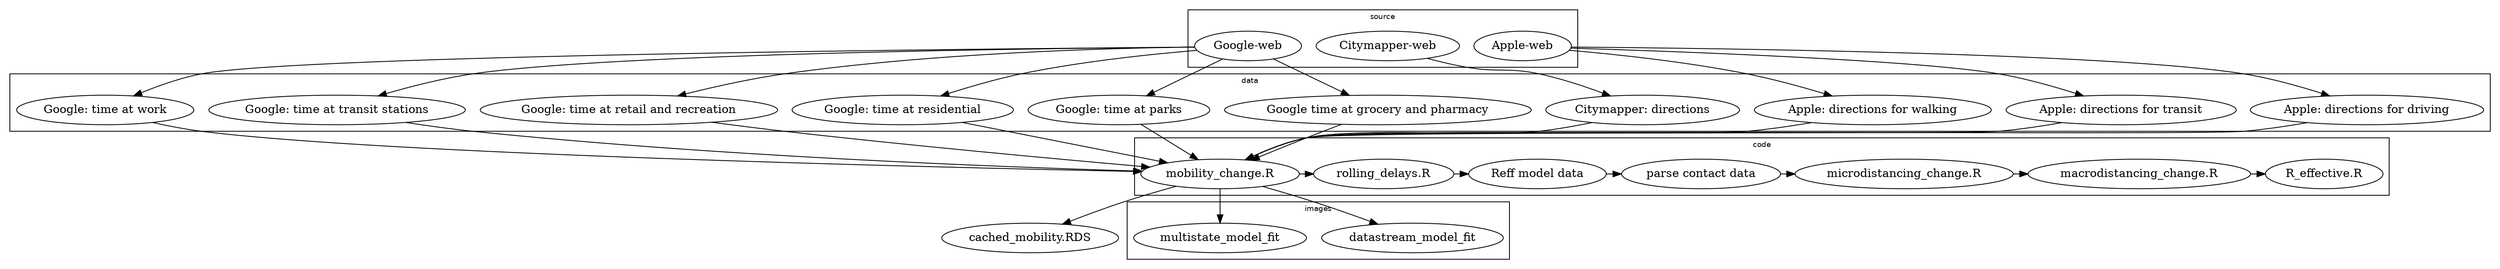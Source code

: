   digraph pipeline_flowchart {

  # a 'graph' statement
  graph [fontsize = 9
  fontname = Helvetica
  ]
  
  node []
  
  mob [label = "mobility_change.R"]
  rol [label = "rolling_delays.R"]
  rmd [label = "Reff model data"]
  par [label = "parse contact data"]
  mic [label = "microdistancing_change.R"]
  mac [label = "macrodistancing_change.R"]
  ref [label = "R_effective.R"]
  
  
  add [label = "Apple: directions for driving"]
  adt [label = "Apple: directions for transit"]
  adw [label = "Apple: directions for walking"]
  cmd [label = "Citymapper: directions"]
  gtg [label = "Google time at grocery and pharmacy"]
  gtp [label = "Google: time at parks"]
  gtr [label = "Google: time at residential"]
  grr [label = "Google: time at retail and recreation"]
  gtt [label = "Google: time at transit stations"]
  gtw [label = "Google: time at work"]
  
  app [label = "Apple-web"]
  cmp [label = "Citymapper-web"]
  goo [label = "Google-web"]
  
  cmo [label = "cached_mobility.RDS"]
  
  dmf [label = "datastream_model_fit"]
  mmf [label = "multistate_model_fit"]
    
  
  #{rank = same; mob; app;}
  #{rank = 2; rol}
  #{rank = 3; rmd}
  #{rank = 4; par}
  #{rank = 5; mic}
  #{rank = 6; mac}
  #{rank = 7; ref}

  
  subgraph cluster_code {
          label = "code";
          {rank = same;
          mob;
          rol;
          rmd;
          par;
          mic;
          mac;
          ref
          }
      }
  
  subgraph cluster_data {
    label = "data";
    {rank = same;
    add;
    adt;
    adw;
    cmd;
    gtg;
    gtp;
    gtr;
    grr;
    gtt;
    gtw
    }
    
  }
  
  subgraph cluster_source {
    label = "source";
    {rank = same}
    app;
    cmp;
    goo;
  }
  
  subgraph cluster_images {
    label = "images";
    dmf;
    mmf;
  }
  
  subgraph clulster_RDS {
    label = "RDS";
    cmo
  }
  
  subgraph cluster_cdv{
    label = "csv"
  }


  # several 'edge' statements
  mob -> rol -> rmd -> par -> mic -> mac -> ref
  
  
  app -> add -> mob
  app -> adt -> mob
  app -> adw -> mob
  cmp -> cmd -> mob
  goo -> gtg -> mob
  goo -> gtp -> mob
  goo -> gtr -> mob
  goo -> grr -> mob
  goo -> gtt -> mob
  goo -> gtw -> mob
  
  mob -> cmo
  
  mob -> mmf
  mob -> dmf


}